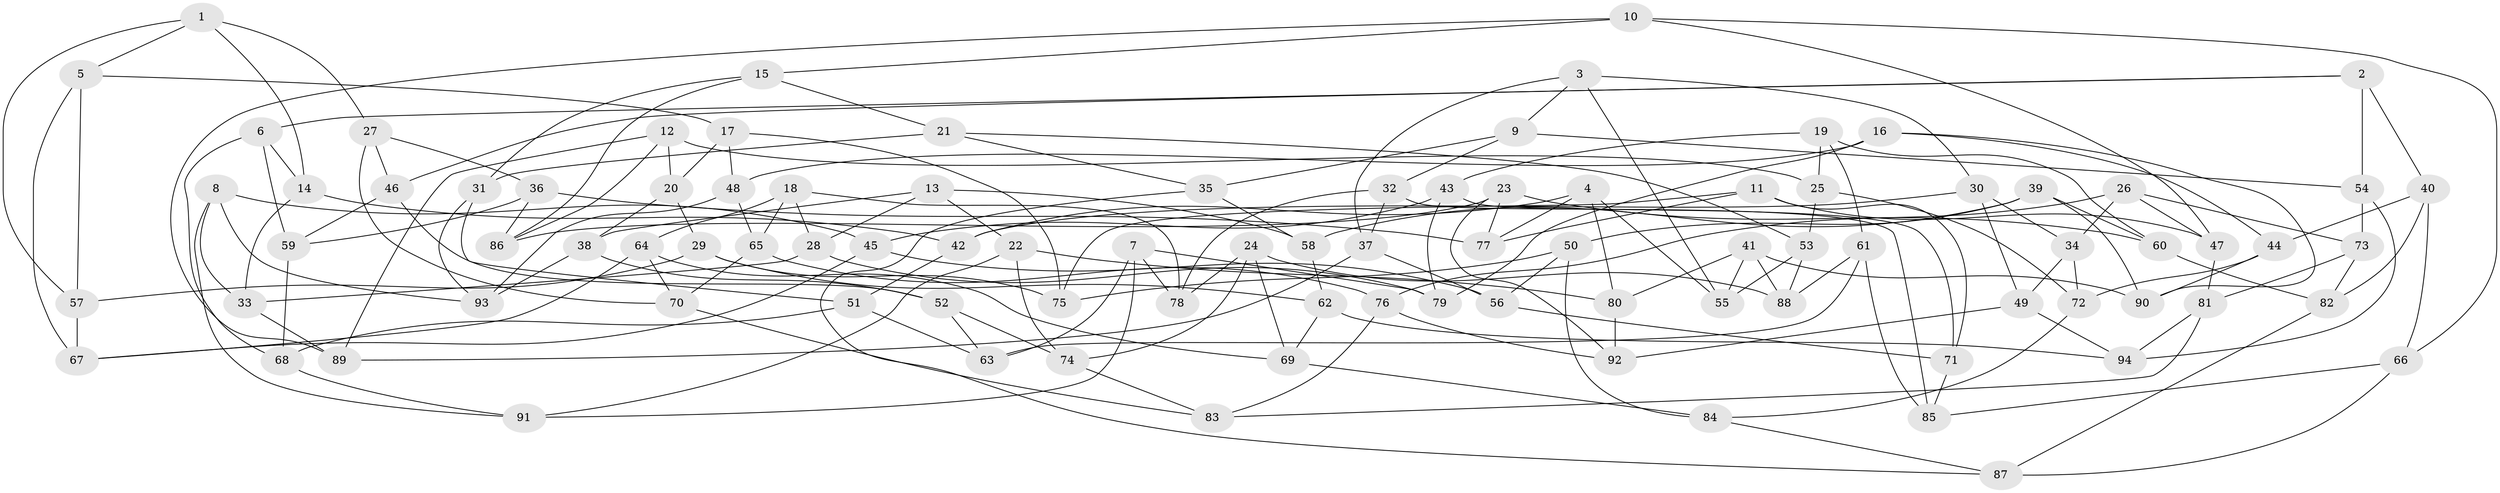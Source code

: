 // coarse degree distribution, {4: 0.5151515151515151, 3: 0.09090909090909091, 5: 0.24242424242424243, 6: 0.15151515151515152}
// Generated by graph-tools (version 1.1) at 2025/38/03/04/25 23:38:04]
// undirected, 94 vertices, 188 edges
graph export_dot {
  node [color=gray90,style=filled];
  1;
  2;
  3;
  4;
  5;
  6;
  7;
  8;
  9;
  10;
  11;
  12;
  13;
  14;
  15;
  16;
  17;
  18;
  19;
  20;
  21;
  22;
  23;
  24;
  25;
  26;
  27;
  28;
  29;
  30;
  31;
  32;
  33;
  34;
  35;
  36;
  37;
  38;
  39;
  40;
  41;
  42;
  43;
  44;
  45;
  46;
  47;
  48;
  49;
  50;
  51;
  52;
  53;
  54;
  55;
  56;
  57;
  58;
  59;
  60;
  61;
  62;
  63;
  64;
  65;
  66;
  67;
  68;
  69;
  70;
  71;
  72;
  73;
  74;
  75;
  76;
  77;
  78;
  79;
  80;
  81;
  82;
  83;
  84;
  85;
  86;
  87;
  88;
  89;
  90;
  91;
  92;
  93;
  94;
  1 -- 27;
  1 -- 14;
  1 -- 57;
  1 -- 5;
  2 -- 54;
  2 -- 6;
  2 -- 40;
  2 -- 46;
  3 -- 9;
  3 -- 37;
  3 -- 30;
  3 -- 55;
  4 -- 77;
  4 -- 42;
  4 -- 80;
  4 -- 55;
  5 -- 17;
  5 -- 57;
  5 -- 67;
  6 -- 59;
  6 -- 14;
  6 -- 68;
  7 -- 78;
  7 -- 79;
  7 -- 63;
  7 -- 91;
  8 -- 93;
  8 -- 33;
  8 -- 45;
  8 -- 91;
  9 -- 54;
  9 -- 35;
  9 -- 32;
  10 -- 89;
  10 -- 47;
  10 -- 66;
  10 -- 15;
  11 -- 75;
  11 -- 77;
  11 -- 71;
  11 -- 47;
  12 -- 89;
  12 -- 25;
  12 -- 20;
  12 -- 86;
  13 -- 28;
  13 -- 38;
  13 -- 22;
  13 -- 58;
  14 -- 33;
  14 -- 42;
  15 -- 21;
  15 -- 31;
  15 -- 86;
  16 -- 79;
  16 -- 48;
  16 -- 44;
  16 -- 90;
  17 -- 20;
  17 -- 48;
  17 -- 75;
  18 -- 64;
  18 -- 65;
  18 -- 78;
  18 -- 28;
  19 -- 61;
  19 -- 25;
  19 -- 43;
  19 -- 60;
  20 -- 29;
  20 -- 38;
  21 -- 31;
  21 -- 35;
  21 -- 53;
  22 -- 80;
  22 -- 91;
  22 -- 74;
  23 -- 86;
  23 -- 60;
  23 -- 92;
  23 -- 77;
  24 -- 69;
  24 -- 88;
  24 -- 78;
  24 -- 74;
  25 -- 53;
  25 -- 72;
  26 -- 34;
  26 -- 76;
  26 -- 73;
  26 -- 47;
  27 -- 70;
  27 -- 46;
  27 -- 36;
  28 -- 33;
  28 -- 79;
  29 -- 75;
  29 -- 57;
  29 -- 62;
  30 -- 42;
  30 -- 34;
  30 -- 49;
  31 -- 93;
  31 -- 51;
  32 -- 78;
  32 -- 37;
  32 -- 85;
  33 -- 89;
  34 -- 49;
  34 -- 72;
  35 -- 87;
  35 -- 58;
  36 -- 86;
  36 -- 77;
  36 -- 59;
  37 -- 56;
  37 -- 89;
  38 -- 93;
  38 -- 52;
  39 -- 50;
  39 -- 90;
  39 -- 58;
  39 -- 60;
  40 -- 82;
  40 -- 44;
  40 -- 66;
  41 -- 55;
  41 -- 90;
  41 -- 88;
  41 -- 80;
  42 -- 51;
  43 -- 79;
  43 -- 71;
  43 -- 45;
  44 -- 72;
  44 -- 90;
  45 -- 56;
  45 -- 67;
  46 -- 59;
  46 -- 52;
  47 -- 81;
  48 -- 93;
  48 -- 65;
  49 -- 94;
  49 -- 92;
  50 -- 84;
  50 -- 75;
  50 -- 56;
  51 -- 68;
  51 -- 63;
  52 -- 74;
  52 -- 63;
  53 -- 88;
  53 -- 55;
  54 -- 94;
  54 -- 73;
  56 -- 71;
  57 -- 67;
  58 -- 62;
  59 -- 68;
  60 -- 82;
  61 -- 63;
  61 -- 88;
  61 -- 85;
  62 -- 69;
  62 -- 94;
  64 -- 70;
  64 -- 69;
  64 -- 67;
  65 -- 70;
  65 -- 76;
  66 -- 85;
  66 -- 87;
  68 -- 91;
  69 -- 84;
  70 -- 83;
  71 -- 85;
  72 -- 84;
  73 -- 81;
  73 -- 82;
  74 -- 83;
  76 -- 92;
  76 -- 83;
  80 -- 92;
  81 -- 83;
  81 -- 94;
  82 -- 87;
  84 -- 87;
}
